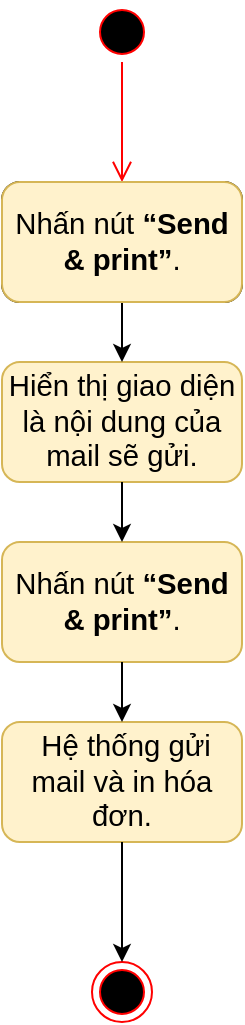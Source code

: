 <mxfile version="20.5.1" type="device"><diagram id="B4HwANMOPAXw8I0JZAsr" name="Page-1"><mxGraphModel dx="1635" dy="913" grid="1" gridSize="10" guides="1" tooltips="1" connect="1" arrows="1" fold="1" page="1" pageScale="1" pageWidth="850" pageHeight="1100" math="0" shadow="0"><root><mxCell id="0"/><mxCell id="1" parent="0"/><mxCell id="rixGgHd7AVjFjqTQ6oWV-1" value="" style="ellipse;html=1;shape=startState;fillColor=#000000;strokeColor=#ff0000;" vertex="1" parent="1"><mxGeometry x="410" y="80" width="30" height="30" as="geometry"/></mxCell><mxCell id="rixGgHd7AVjFjqTQ6oWV-2" value="" style="edgeStyle=orthogonalEdgeStyle;html=1;verticalAlign=bottom;endArrow=open;endSize=8;strokeColor=#ff0000;rounded=0;" edge="1" source="rixGgHd7AVjFjqTQ6oWV-1" parent="1"><mxGeometry relative="1" as="geometry"><mxPoint x="425" y="170" as="targetPoint"/></mxGeometry></mxCell><mxCell id="rixGgHd7AVjFjqTQ6oWV-3" value="&lt;b id=&quot;docs-internal-guid-80a012f3-7fff-2497-04d5-253ea927c7e8&quot; style=&quot;font-weight:normal;&quot;&gt;&lt;span style=&quot;font-size: 11pt; font-family: Calibri, sans-serif; color: rgb(0, 0, 0); background-color: transparent; font-weight: 400; font-style: normal; font-variant: normal; text-decoration: none; vertical-align: baseline;&quot;&gt;Nhấn nút &lt;/span&gt;&lt;span style=&quot;font-size: 11pt; font-family: Calibri, sans-serif; color: rgb(0, 0, 0); background-color: transparent; font-weight: 700; font-style: normal; font-variant: normal; text-decoration: none; vertical-align: baseline;&quot;&gt;“Send &amp;amp; print”&lt;/span&gt;&lt;span style=&quot;font-size: 11pt; font-family: Calibri, sans-serif; color: rgb(0, 0, 0); background-color: transparent; font-weight: 400; font-style: normal; font-variant: normal; text-decoration: none; vertical-align: baseline;&quot;&gt;.&lt;/span&gt;&lt;/b&gt;" style="rounded=1;whiteSpace=wrap;html=1;" vertex="1" parent="1"><mxGeometry x="365" y="170" width="120" height="60" as="geometry"/></mxCell><mxCell id="rixGgHd7AVjFjqTQ6oWV-4" value="&lt;span id=&quot;docs-internal-guid-194e286c-7fff-5b6e-fd9a-d2ca1af172c4&quot;&gt;&lt;p style=&quot;line-height:1.2;margin-top:0pt;margin-bottom:0pt;&quot; dir=&quot;ltr&quot;&gt;&lt;span style=&quot;font-size: 11pt; font-family: Calibri, sans-serif; background-color: transparent; font-variant-numeric: normal; font-variant-east-asian: normal; vertical-align: baseline;&quot;&gt;Hiển thị giao diện là nội dung của mail sẽ gửi.&lt;/span&gt;&lt;/p&gt;&lt;/span&gt;" style="rounded=1;whiteSpace=wrap;html=1;fillColor=#fff2cc;strokeColor=#d6b656;" vertex="1" parent="1"><mxGeometry x="365" y="260" width="120" height="60" as="geometry"/></mxCell><mxCell id="rixGgHd7AVjFjqTQ6oWV-5" value="&lt;span id=&quot;docs-internal-guid-e382c6a4-7fff-786b-9222-a47414083e00&quot;&gt;&lt;span style=&quot;font-size: 11pt; font-family: Calibri, sans-serif; background-color: transparent; font-variant-numeric: normal; font-variant-east-asian: normal; vertical-align: baseline;&quot;&gt;Nhấn nút &lt;/span&gt;&lt;span style=&quot;font-size: 11pt; font-family: Calibri, sans-serif; background-color: transparent; font-weight: 700; font-variant-numeric: normal; font-variant-east-asian: normal; vertical-align: baseline;&quot;&gt;“Send &amp;amp; print”&lt;/span&gt;&lt;span style=&quot;font-size: 11pt; font-family: Calibri, sans-serif; background-color: transparent; font-variant-numeric: normal; font-variant-east-asian: normal; vertical-align: baseline;&quot;&gt;.&lt;/span&gt;&lt;/span&gt;" style="rounded=1;whiteSpace=wrap;html=1;fillColor=#fff2cc;strokeColor=#d6b656;" vertex="1" parent="1"><mxGeometry x="365" y="350" width="120" height="60" as="geometry"/></mxCell><mxCell id="rixGgHd7AVjFjqTQ6oWV-6" value="&lt;span id=&quot;docs-internal-guid-8ba264b6-7fff-93b4-489d-ae2f716d8eaf&quot;&gt;&lt;span style=&quot;font-size: 11pt; font-family: Calibri, sans-serif; background-color: transparent; font-variant-numeric: normal; font-variant-east-asian: normal; vertical-align: baseline;&quot;&gt;&amp;nbsp;Hệ thống gửi mail và in hóa đơn.&lt;/span&gt;&lt;/span&gt;" style="rounded=1;whiteSpace=wrap;html=1;fillColor=#fff2cc;strokeColor=#d6b656;" vertex="1" parent="1"><mxGeometry x="365" y="440" width="120" height="60" as="geometry"/></mxCell><mxCell id="rixGgHd7AVjFjqTQ6oWV-7" value="" style="ellipse;html=1;shape=endState;fillColor=#000000;strokeColor=#ff0000;" vertex="1" parent="1"><mxGeometry x="410" y="560" width="30" height="30" as="geometry"/></mxCell><mxCell id="rixGgHd7AVjFjqTQ6oWV-8" value="" style="endArrow=classic;html=1;rounded=0;" edge="1" parent="1" source="rixGgHd7AVjFjqTQ6oWV-3" target="rixGgHd7AVjFjqTQ6oWV-4"><mxGeometry width="50" height="50" relative="1" as="geometry"><mxPoint x="100" y="260" as="sourcePoint"/><mxPoint x="150" y="210" as="targetPoint"/></mxGeometry></mxCell><mxCell id="rixGgHd7AVjFjqTQ6oWV-9" value="" style="endArrow=classic;html=1;rounded=0;" edge="1" parent="1" source="rixGgHd7AVjFjqTQ6oWV-4" target="rixGgHd7AVjFjqTQ6oWV-5"><mxGeometry width="50" height="50" relative="1" as="geometry"><mxPoint x="10" y="410" as="sourcePoint"/><mxPoint x="60" y="360" as="targetPoint"/></mxGeometry></mxCell><mxCell id="rixGgHd7AVjFjqTQ6oWV-10" value="" style="endArrow=classic;html=1;rounded=0;" edge="1" parent="1" source="rixGgHd7AVjFjqTQ6oWV-6" target="rixGgHd7AVjFjqTQ6oWV-7"><mxGeometry width="50" height="50" relative="1" as="geometry"><mxPoint x="180" y="570" as="sourcePoint"/><mxPoint x="230" y="520" as="targetPoint"/></mxGeometry></mxCell><mxCell id="rixGgHd7AVjFjqTQ6oWV-11" value="" style="endArrow=classic;html=1;rounded=0;" edge="1" parent="1" source="rixGgHd7AVjFjqTQ6oWV-5" target="rixGgHd7AVjFjqTQ6oWV-6"><mxGeometry width="50" height="50" relative="1" as="geometry"><mxPoint x="50" y="790" as="sourcePoint"/><mxPoint x="100" y="740" as="targetPoint"/></mxGeometry></mxCell><mxCell id="rixGgHd7AVjFjqTQ6oWV-13" value="&lt;b id=&quot;docs-internal-guid-80a012f3-7fff-2497-04d5-253ea927c7e8&quot; style=&quot;font-weight:normal;&quot;&gt;&lt;span style=&quot;font-size: 11pt; font-family: Calibri, sans-serif; color: rgb(0, 0, 0); background-color: transparent; font-weight: 400; font-style: normal; font-variant: normal; text-decoration: none; vertical-align: baseline;&quot;&gt;Nhấn nút &lt;/span&gt;&lt;span style=&quot;font-size: 11pt; font-family: Calibri, sans-serif; color: rgb(0, 0, 0); background-color: transparent; font-weight: 700; font-style: normal; font-variant: normal; text-decoration: none; vertical-align: baseline;&quot;&gt;“Send &amp;amp; print”&lt;/span&gt;&lt;span style=&quot;font-size: 11pt; font-family: Calibri, sans-serif; color: rgb(0, 0, 0); background-color: transparent; font-weight: 400; font-style: normal; font-variant: normal; text-decoration: none; vertical-align: baseline;&quot;&gt;.&lt;/span&gt;&lt;/b&gt;" style="rounded=1;whiteSpace=wrap;html=1;fillColor=#fff2cc;strokeColor=#d6b656;" vertex="1" parent="1"><mxGeometry x="365" y="170" width="120" height="60" as="geometry"/></mxCell></root></mxGraphModel></diagram></mxfile>